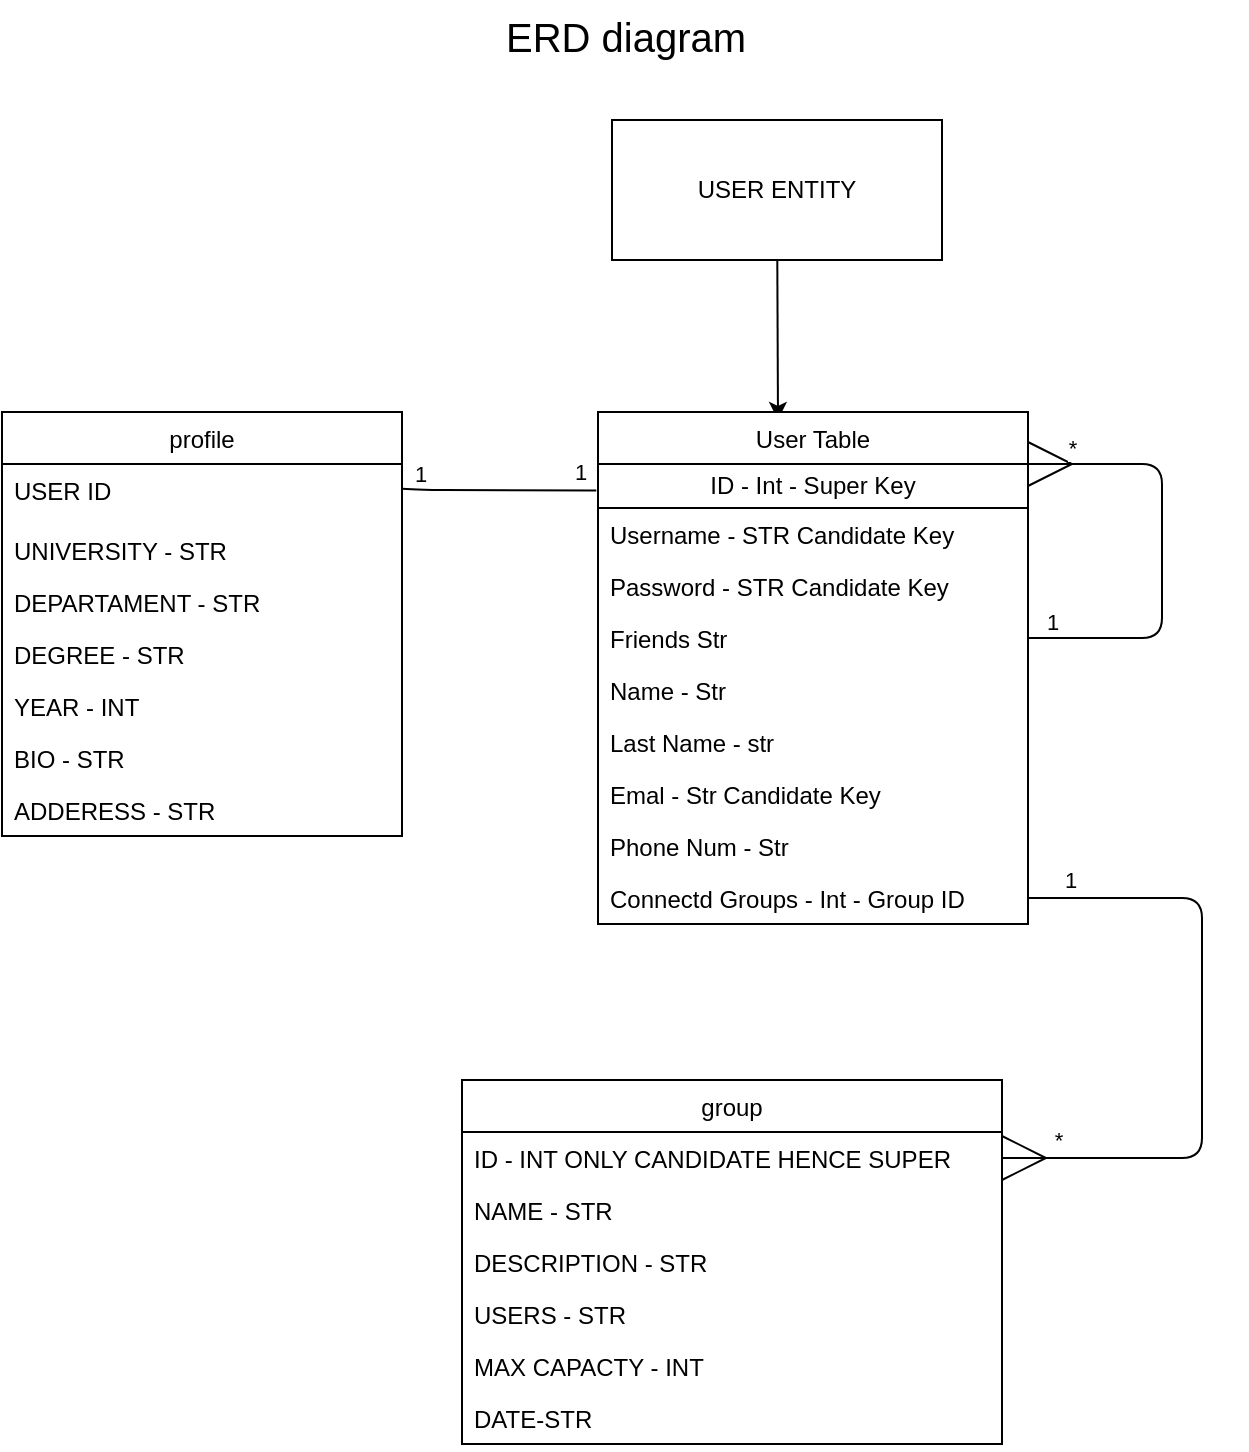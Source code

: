 <mxfile>
    <diagram id="MQxsa0x2UIPvy5xY-XsA" name="Page-1">
        <mxGraphModel dx="1027" dy="881" grid="1" gridSize="10" guides="1" tooltips="1" connect="1" arrows="1" fold="1" page="1" pageScale="1" pageWidth="850" pageHeight="1100" math="0" shadow="0">
            <root>
                <mxCell id="0"/>
                <mxCell id="1" parent="0"/>
                <mxCell id="94" value="group" style="swimlane;fontStyle=0;childLayout=stackLayout;horizontal=1;startSize=26;horizontalStack=0;resizeParent=1;resizeParentMax=0;resizeLast=0;collapsible=1;marginBottom=0;rounded=0;shadow=0;glass=0;comic=0;sketch=0;verticalAlign=top;" parent="1" vertex="1">
                    <mxGeometry x="330" y="560" width="270" height="182" as="geometry"/>
                </mxCell>
                <mxCell id="95" value="fun" style="swimlane;fontStyle=0;childLayout=stackLayout;horizontal=1;startSize=0;horizontalStack=0;resizeParent=1;resizeParentMax=0;resizeLast=0;collapsible=0;marginBottom=0;rounded=0;shadow=0;glass=0;comic=0;sketch=0;verticalAlign=top;swimlaneLine=0;swimlaneFillColor=none;fillColor=none;noLabel=1;overflow=visible;portConstraintRotation=0;snapToPoint=0;fixDash=0;perimeter=rectanglePerimeter;dropTarget=1;expand=0;deletable=1;" parent="94" vertex="1">
                    <mxGeometry y="26" width="270" height="156" as="geometry"/>
                </mxCell>
                <mxCell id="96" value="ID - INT ONLY CANDIDATE HENCE SUPER" style="text;strokeColor=none;fillColor=none;align=left;verticalAlign=top;spacingLeft=4;spacingRight=4;overflow=hidden;rotatable=0;points=[[0,0.5],[1,0.5]];portConstraint=eastwest;" parent="95" vertex="1">
                    <mxGeometry width="270" height="26" as="geometry"/>
                </mxCell>
                <mxCell id="97" value="NAME - STR" style="text;strokeColor=none;fillColor=none;align=left;verticalAlign=top;spacingLeft=4;spacingRight=4;overflow=hidden;rotatable=0;points=[[0,0.5],[1,0.5]];portConstraint=eastwest;" parent="95" vertex="1">
                    <mxGeometry y="26" width="270" height="26" as="geometry"/>
                </mxCell>
                <mxCell id="98" value="DESCRIPTION - STR" style="text;strokeColor=none;fillColor=none;align=left;verticalAlign=top;spacingLeft=4;spacingRight=4;overflow=hidden;rotatable=0;points=[[0,0.5],[1,0.5]];portConstraint=eastwest;" parent="95" vertex="1">
                    <mxGeometry y="52" width="270" height="26" as="geometry"/>
                </mxCell>
                <mxCell id="99" value="USERS - STR" style="text;strokeColor=none;fillColor=none;align=left;verticalAlign=top;spacingLeft=4;spacingRight=4;overflow=hidden;rotatable=0;points=[[0,0.5],[1,0.5]];portConstraint=eastwest;" parent="95" vertex="1">
                    <mxGeometry y="78" width="270" height="26" as="geometry"/>
                </mxCell>
                <mxCell id="100" value="MAX CAPACTY - INT" style="text;strokeColor=none;fillColor=none;align=left;verticalAlign=top;spacingLeft=4;spacingRight=4;overflow=hidden;rotatable=0;points=[[0,0.5],[1,0.5]];portConstraint=eastwest;" parent="95" vertex="1">
                    <mxGeometry y="104" width="270" height="26" as="geometry"/>
                </mxCell>
                <mxCell id="102" value="DATE-STR" style="text;strokeColor=none;fillColor=none;align=left;verticalAlign=top;spacingLeft=4;spacingRight=4;overflow=hidden;rotatable=0;points=[[0,0.5],[1,0.5]];portConstraint=eastwest;" parent="95" vertex="1">
                    <mxGeometry y="130" width="270" height="26" as="geometry"/>
                </mxCell>
                <mxCell id="163" value="" style="edgeStyle=none;html=1;" parent="1" source="126" edge="1">
                    <mxGeometry relative="1" as="geometry">
                        <mxPoint x="488" y="230" as="targetPoint"/>
                    </mxGeometry>
                </mxCell>
                <mxCell id="126" value="USER ENTITY" style="rounded=0;whiteSpace=wrap;html=1;" parent="1" vertex="1">
                    <mxGeometry x="405" y="80" width="165" height="70" as="geometry"/>
                </mxCell>
                <mxCell id="128" value="profile" style="swimlane;fontStyle=0;childLayout=stackLayout;horizontal=1;startSize=26;horizontalStack=0;resizeParent=1;resizeParentMax=0;resizeLast=0;collapsible=1;marginBottom=0;rounded=0;shadow=0;glass=0;comic=0;sketch=0;verticalAlign=top;" parent="1" vertex="1">
                    <mxGeometry x="100" y="226" width="200" height="212" as="geometry"/>
                </mxCell>
                <mxCell id="129" value="fun" style="swimlane;fontStyle=0;childLayout=stackLayout;horizontal=1;startSize=0;horizontalStack=0;resizeParent=1;resizeParentMax=0;resizeLast=0;collapsible=0;marginBottom=0;rounded=0;shadow=0;glass=0;comic=0;sketch=0;verticalAlign=top;swimlaneLine=0;swimlaneFillColor=none;fillColor=none;noLabel=1;overflow=visible;portConstraintRotation=0;snapToPoint=0;fixDash=0;perimeter=rectanglePerimeter;dropTarget=1;expand=0;deletable=1;" parent="128" vertex="1">
                    <mxGeometry y="26" width="200" height="186" as="geometry"/>
                </mxCell>
                <mxCell id="139" value="USER ID" style="text;strokeColor=none;fillColor=none;align=left;verticalAlign=top;spacingLeft=4;spacingRight=4;overflow=hidden;rotatable=0;points=[[0,0.5],[1,0.5]];portConstraint=eastwest;" parent="129" vertex="1">
                    <mxGeometry width="200" height="30" as="geometry"/>
                </mxCell>
                <mxCell id="130" value="UNIVERSITY - STR" style="text;strokeColor=none;fillColor=none;align=left;verticalAlign=top;spacingLeft=4;spacingRight=4;overflow=hidden;rotatable=0;points=[[0,0.5],[1,0.5]];portConstraint=eastwest;" parent="129" vertex="1">
                    <mxGeometry y="30" width="200" height="26" as="geometry"/>
                </mxCell>
                <mxCell id="131" value="DEPARTAMENT - STR" style="text;strokeColor=none;fillColor=none;align=left;verticalAlign=top;spacingLeft=4;spacingRight=4;overflow=hidden;rotatable=0;points=[[0,0.5],[1,0.5]];portConstraint=eastwest;" parent="129" vertex="1">
                    <mxGeometry y="56" width="200" height="26" as="geometry"/>
                </mxCell>
                <mxCell id="133" value="DEGREE - STR" style="text;strokeColor=none;fillColor=none;align=left;verticalAlign=top;spacingLeft=4;spacingRight=4;overflow=hidden;rotatable=0;points=[[0,0.5],[1,0.5]];portConstraint=eastwest;" parent="129" vertex="1">
                    <mxGeometry y="82" width="200" height="26" as="geometry"/>
                </mxCell>
                <mxCell id="134" value="YEAR - INT" style="text;strokeColor=none;fillColor=none;align=left;verticalAlign=top;spacingLeft=4;spacingRight=4;overflow=hidden;rotatable=0;points=[[0,0.5],[1,0.5]];portConstraint=eastwest;" parent="129" vertex="1">
                    <mxGeometry y="108" width="200" height="26" as="geometry"/>
                </mxCell>
                <mxCell id="135" value="BIO - STR" style="text;strokeColor=none;fillColor=none;align=left;verticalAlign=top;spacingLeft=4;spacingRight=4;overflow=hidden;rotatable=0;points=[[0,0.5],[1,0.5]];portConstraint=eastwest;" parent="129" vertex="1">
                    <mxGeometry y="134" width="200" height="26" as="geometry"/>
                </mxCell>
                <mxCell id="136" value="ADDERESS - STR" style="text;strokeColor=none;fillColor=none;align=left;verticalAlign=top;spacingLeft=4;spacingRight=4;overflow=hidden;rotatable=0;points=[[0,0.5],[1,0.5]];portConstraint=eastwest;" parent="129" vertex="1">
                    <mxGeometry y="160" width="200" height="26" as="geometry"/>
                </mxCell>
                <mxCell id="74" value="User Table" style="swimlane;fontStyle=0;childLayout=stackLayout;horizontal=1;startSize=26;horizontalStack=0;resizeParent=1;resizeParentMax=0;resizeLast=0;collapsible=1;marginBottom=0;rounded=0;shadow=0;glass=0;comic=0;sketch=0;verticalAlign=top;" parent="1" vertex="1">
                    <mxGeometry x="398" y="226" width="215" height="256" as="geometry"/>
                </mxCell>
                <mxCell id="75" value="fun" style="swimlane;fontStyle=0;childLayout=stackLayout;horizontal=1;startSize=0;horizontalStack=0;resizeParent=1;resizeParentMax=0;resizeLast=0;collapsible=0;marginBottom=0;rounded=0;shadow=0;glass=0;comic=0;sketch=0;verticalAlign=top;swimlaneLine=0;swimlaneFillColor=none;fillColor=none;noLabel=1;overflow=visible;portConstraintRotation=0;snapToPoint=0;fixDash=0;perimeter=rectanglePerimeter;dropTarget=1;expand=0;deletable=1;" parent="74" vertex="1">
                    <mxGeometry y="26" width="215" height="230" as="geometry"/>
                </mxCell>
                <mxCell id="92" value="ID - Int - Super Key" style="rounded=0;whiteSpace=wrap;html=1;" parent="75" vertex="1">
                    <mxGeometry width="215" height="22" as="geometry"/>
                </mxCell>
                <mxCell id="76" value="Username - STR Candidate Key" style="text;strokeColor=none;fillColor=none;align=left;verticalAlign=top;spacingLeft=4;spacingRight=4;overflow=hidden;rotatable=0;points=[[0,0.5],[1,0.5]];portConstraint=eastwest;" parent="75" vertex="1">
                    <mxGeometry y="22" width="215" height="26" as="geometry"/>
                </mxCell>
                <mxCell id="77" value="Password - STR Candidate Key" style="text;strokeColor=none;fillColor=none;align=left;verticalAlign=top;spacingLeft=4;spacingRight=4;overflow=hidden;rotatable=0;points=[[0,0.5],[1,0.5]];portConstraint=eastwest;" parent="75" vertex="1">
                    <mxGeometry y="48" width="215" height="26" as="geometry"/>
                </mxCell>
                <mxCell id="78" value="Friends Str" style="text;strokeColor=none;fillColor=none;align=left;verticalAlign=top;spacingLeft=4;spacingRight=4;overflow=hidden;rotatable=0;points=[[0,0.5],[1,0.5]];portConstraint=eastwest;" parent="75" vertex="1">
                    <mxGeometry y="74" width="215" height="26" as="geometry"/>
                </mxCell>
                <mxCell id="79" value="Name - Str" style="text;strokeColor=none;fillColor=none;align=left;verticalAlign=top;spacingLeft=4;spacingRight=4;overflow=hidden;rotatable=0;points=[[0,0.5],[1,0.5]];portConstraint=eastwest;" parent="75" vertex="1">
                    <mxGeometry y="100" width="215" height="26" as="geometry"/>
                </mxCell>
                <mxCell id="80" value="Last Name - str" style="text;strokeColor=none;fillColor=none;align=left;verticalAlign=top;spacingLeft=4;spacingRight=4;overflow=hidden;rotatable=0;points=[[0,0.5],[1,0.5]];portConstraint=eastwest;" parent="75" vertex="1">
                    <mxGeometry y="126" width="215" height="26" as="geometry"/>
                </mxCell>
                <mxCell id="81" value="Emal - Str Candidate Key&#10;" style="text;strokeColor=none;fillColor=none;align=left;verticalAlign=top;spacingLeft=4;spacingRight=4;overflow=hidden;rotatable=0;points=[[0,0.5],[1,0.5]];portConstraint=eastwest;" parent="75" vertex="1">
                    <mxGeometry y="152" width="215" height="26" as="geometry"/>
                </mxCell>
                <mxCell id="82" value="Phone Num - Str" style="text;strokeColor=none;fillColor=none;align=left;verticalAlign=top;spacingLeft=4;spacingRight=4;overflow=hidden;rotatable=0;points=[[0,0.5],[1,0.5]];portConstraint=eastwest;" parent="75" vertex="1">
                    <mxGeometry y="178" width="215" height="26" as="geometry"/>
                </mxCell>
                <mxCell id="84" value="Connectd Groups - Int - Group ID" style="text;strokeColor=none;fillColor=none;align=left;verticalAlign=top;spacingLeft=4;spacingRight=4;overflow=hidden;rotatable=0;points=[[0,0.5],[1,0.5]];portConstraint=eastwest;" parent="75" vertex="1">
                    <mxGeometry y="204" width="215" height="26" as="geometry"/>
                </mxCell>
                <mxCell id="166" style="edgeStyle=none;html=1;exitX=1;exitY=0;exitDx=0;exitDy=0;startArrow=ERmany;startFill=0;endArrow=none;endFill=0;entryX=1;entryY=0.5;entryDx=0;entryDy=0;startSize=20;" edge="1" parent="75" source="75" target="78">
                    <mxGeometry relative="1" as="geometry">
                        <mxPoint x="272" y="38" as="targetPoint"/>
                        <Array as="points">
                            <mxPoint x="282"/>
                            <mxPoint x="282" y="87"/>
                        </Array>
                    </mxGeometry>
                </mxCell>
                <mxCell id="167" value="*" style="edgeLabel;html=1;align=center;verticalAlign=middle;resizable=0;points=[];" vertex="1" connectable="0" parent="166">
                    <mxGeometry x="-0.82" y="2" relative="1" as="geometry">
                        <mxPoint x="2" y="-6" as="offset"/>
                    </mxGeometry>
                </mxCell>
                <mxCell id="168" value="1" style="edgeLabel;html=1;align=center;verticalAlign=middle;resizable=0;points=[];" vertex="1" connectable="0" parent="166">
                    <mxGeometry x="0.883" relative="1" as="geometry">
                        <mxPoint x="-1" y="-8" as="offset"/>
                    </mxGeometry>
                </mxCell>
                <mxCell id="157" value="" style="endArrow=ERmany;html=1;exitX=1;exitY=0.5;exitDx=0;exitDy=0;entryX=1;entryY=0.5;entryDx=0;entryDy=0;edgeStyle=orthogonalEdgeStyle;endFill=0;endSize=20;" parent="1" source="84" target="96" edge="1">
                    <mxGeometry width="50" height="50" relative="1" as="geometry">
                        <mxPoint x="690" y="520" as="sourcePoint"/>
                        <mxPoint x="680" y="390" as="targetPoint"/>
                        <Array as="points">
                            <mxPoint x="700" y="469"/>
                            <mxPoint x="700" y="599"/>
                        </Array>
                    </mxGeometry>
                </mxCell>
                <mxCell id="169" value="1" style="edgeLabel;html=1;align=center;verticalAlign=middle;resizable=0;points=[];" vertex="1" connectable="0" parent="157">
                    <mxGeometry x="-0.852" y="-1" relative="1" as="geometry">
                        <mxPoint x="-3" y="-10" as="offset"/>
                    </mxGeometry>
                </mxCell>
                <mxCell id="170" value="*" style="edgeLabel;html=1;align=center;verticalAlign=middle;resizable=0;points=[];" vertex="1" connectable="0" parent="157">
                    <mxGeometry x="0.82" y="-1" relative="1" as="geometry">
                        <mxPoint x="-1" y="-8" as="offset"/>
                    </mxGeometry>
                </mxCell>
                <mxCell id="162" value="" style="endArrow=none;startArrow=none;html=1;exitX=0.999;exitY=0.412;exitDx=0;exitDy=0;entryX=-0.004;entryY=0.601;entryDx=0;entryDy=0;entryPerimeter=0;exitPerimeter=0;endFill=0;startFill=0;" parent="1" source="139" target="92" edge="1">
                    <mxGeometry width="50" height="50" relative="1" as="geometry">
                        <mxPoint x="360" y="440" as="sourcePoint"/>
                        <mxPoint x="410" y="390" as="targetPoint"/>
                        <Array as="points">
                            <mxPoint x="310" y="265"/>
                        </Array>
                    </mxGeometry>
                </mxCell>
                <mxCell id="164" value="1" style="edgeLabel;html=1;align=center;verticalAlign=middle;resizable=0;points=[];" vertex="1" connectable="0" parent="162">
                    <mxGeometry x="-0.611" y="-2" relative="1" as="geometry">
                        <mxPoint x="-10" y="-10" as="offset"/>
                    </mxGeometry>
                </mxCell>
                <mxCell id="165" value="1" style="edgeLabel;html=1;align=center;verticalAlign=middle;resizable=0;points=[];" vertex="1" connectable="0" parent="162">
                    <mxGeometry x="0.777" relative="1" as="geometry">
                        <mxPoint x="2" y="-9" as="offset"/>
                    </mxGeometry>
                </mxCell>
                <mxCell id="172" value="&lt;font style=&quot;font-size: 20px&quot;&gt;ERD diagram&lt;/font&gt;" style="text;whiteSpace=wrap;html=1;" vertex="1" parent="1">
                    <mxGeometry x="350" y="20" width="240" height="30" as="geometry"/>
                </mxCell>
            </root>
        </mxGraphModel>
    </diagram>
</mxfile>